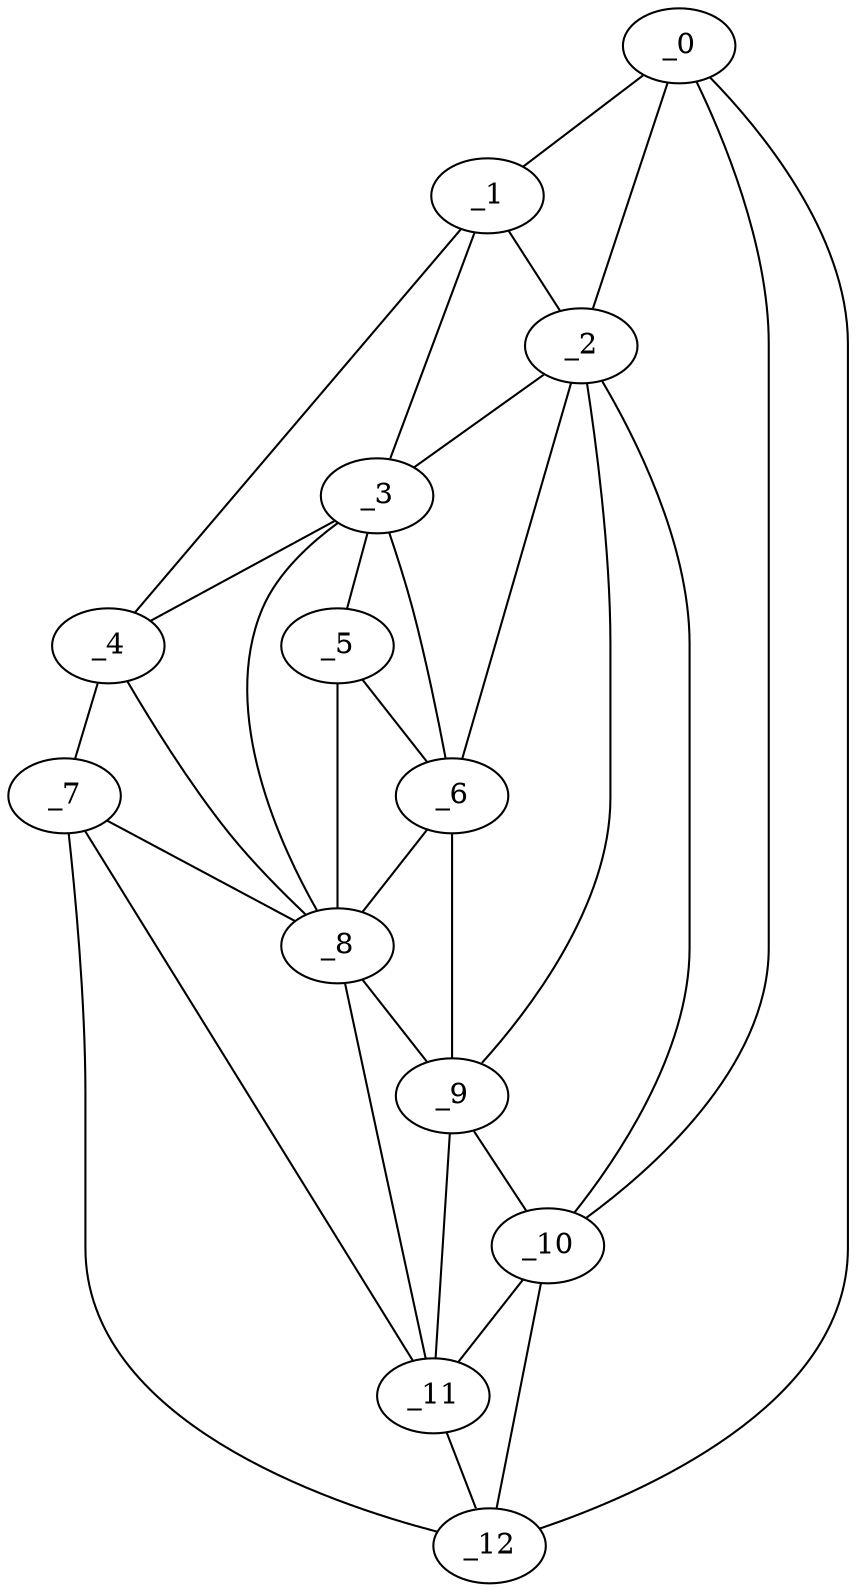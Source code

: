 graph "obj26__75.gxl" {
	_0	 [x=19,
		y=15];
	_1	 [x=27,
		y=62];
	_0 -- _1	 [valence=1];
	_2	 [x=28,
		y=57];
	_0 -- _2	 [valence=2];
	_10	 [x=110,
		y=22];
	_0 -- _10	 [valence=1];
	_12	 [x=112,
		y=15];
	_0 -- _12	 [valence=1];
	_1 -- _2	 [valence=2];
	_3	 [x=32,
		y=66];
	_1 -- _3	 [valence=2];
	_4	 [x=49,
		y=115];
	_1 -- _4	 [valence=1];
	_2 -- _3	 [valence=1];
	_6	 [x=107,
		y=52];
	_2 -- _6	 [valence=2];
	_9	 [x=109,
		y=40];
	_2 -- _9	 [valence=1];
	_2 -- _10	 [valence=2];
	_3 -- _4	 [valence=2];
	_5	 [x=106,
		y=64];
	_3 -- _5	 [valence=2];
	_3 -- _6	 [valence=2];
	_8	 [x=108,
		y=74];
	_3 -- _8	 [valence=1];
	_7	 [x=107,
		y=104];
	_4 -- _7	 [valence=1];
	_4 -- _8	 [valence=2];
	_5 -- _6	 [valence=2];
	_5 -- _8	 [valence=1];
	_6 -- _8	 [valence=2];
	_6 -- _9	 [valence=1];
	_7 -- _8	 [valence=1];
	_11	 [x=111,
		y=29];
	_7 -- _11	 [valence=2];
	_7 -- _12	 [valence=1];
	_8 -- _9	 [valence=2];
	_8 -- _11	 [valence=2];
	_9 -- _10	 [valence=2];
	_9 -- _11	 [valence=1];
	_10 -- _11	 [valence=2];
	_10 -- _12	 [valence=2];
	_11 -- _12	 [valence=2];
}
